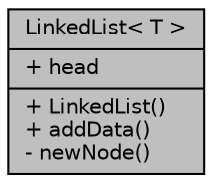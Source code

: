 digraph "LinkedList&lt; T &gt;"
{
 // INTERACTIVE_SVG=YES
 // LATEX_PDF_SIZE
  edge [fontname="Helvetica",fontsize="10",labelfontname="Helvetica",labelfontsize="10"];
  node [fontname="Helvetica",fontsize="10",shape=record];
  Node1 [label="{LinkedList\< T \>\n|+ head\l|+ LinkedList()\l+ addData()\l- newNode()\l}",height=0.2,width=0.4,color="black", fillcolor="grey75", style="filled", fontcolor="black",tooltip=" "];
}
